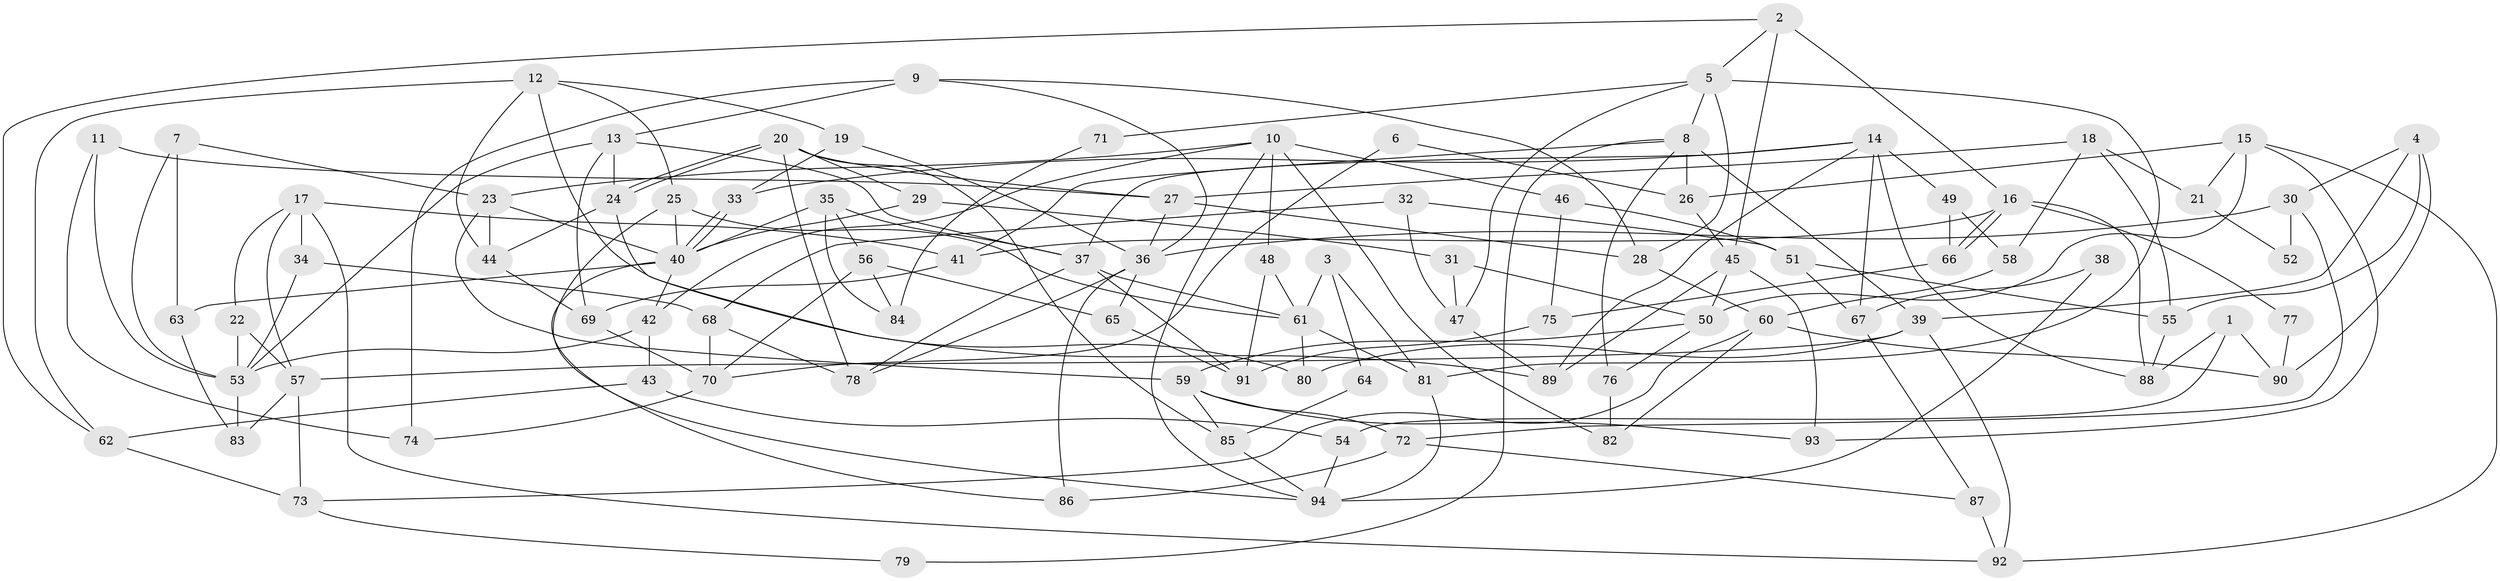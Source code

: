 // Generated by graph-tools (version 1.1) at 2025/02/03/09/25 03:02:09]
// undirected, 94 vertices, 188 edges
graph export_dot {
graph [start="1"]
  node [color=gray90,style=filled];
  1;
  2;
  3;
  4;
  5;
  6;
  7;
  8;
  9;
  10;
  11;
  12;
  13;
  14;
  15;
  16;
  17;
  18;
  19;
  20;
  21;
  22;
  23;
  24;
  25;
  26;
  27;
  28;
  29;
  30;
  31;
  32;
  33;
  34;
  35;
  36;
  37;
  38;
  39;
  40;
  41;
  42;
  43;
  44;
  45;
  46;
  47;
  48;
  49;
  50;
  51;
  52;
  53;
  54;
  55;
  56;
  57;
  58;
  59;
  60;
  61;
  62;
  63;
  64;
  65;
  66;
  67;
  68;
  69;
  70;
  71;
  72;
  73;
  74;
  75;
  76;
  77;
  78;
  79;
  80;
  81;
  82;
  83;
  84;
  85;
  86;
  87;
  88;
  89;
  90;
  91;
  92;
  93;
  94;
  1 -- 88;
  1 -- 90;
  1 -- 54;
  2 -- 16;
  2 -- 5;
  2 -- 45;
  2 -- 62;
  3 -- 81;
  3 -- 61;
  3 -- 64;
  4 -- 30;
  4 -- 39;
  4 -- 55;
  4 -- 90;
  5 -- 8;
  5 -- 81;
  5 -- 28;
  5 -- 47;
  5 -- 71;
  6 -- 70;
  6 -- 26;
  7 -- 23;
  7 -- 63;
  7 -- 53;
  8 -- 26;
  8 -- 41;
  8 -- 39;
  8 -- 76;
  8 -- 79;
  9 -- 13;
  9 -- 28;
  9 -- 36;
  9 -- 74;
  10 -- 23;
  10 -- 94;
  10 -- 42;
  10 -- 46;
  10 -- 48;
  10 -- 82;
  11 -- 53;
  11 -- 27;
  11 -- 74;
  12 -- 19;
  12 -- 89;
  12 -- 25;
  12 -- 44;
  12 -- 62;
  13 -- 53;
  13 -- 37;
  13 -- 24;
  13 -- 69;
  14 -- 88;
  14 -- 37;
  14 -- 33;
  14 -- 49;
  14 -- 67;
  14 -- 89;
  15 -- 93;
  15 -- 50;
  15 -- 21;
  15 -- 26;
  15 -- 92;
  16 -- 41;
  16 -- 66;
  16 -- 66;
  16 -- 77;
  16 -- 88;
  17 -- 92;
  17 -- 34;
  17 -- 22;
  17 -- 41;
  17 -- 57;
  18 -- 55;
  18 -- 27;
  18 -- 21;
  18 -- 58;
  19 -- 36;
  19 -- 33;
  20 -- 24;
  20 -- 24;
  20 -- 85;
  20 -- 27;
  20 -- 29;
  20 -- 78;
  21 -- 52;
  22 -- 53;
  22 -- 57;
  23 -- 44;
  23 -- 40;
  23 -- 59;
  24 -- 44;
  24 -- 80;
  25 -- 61;
  25 -- 40;
  25 -- 94;
  26 -- 45;
  27 -- 36;
  27 -- 28;
  28 -- 60;
  29 -- 40;
  29 -- 31;
  30 -- 36;
  30 -- 72;
  30 -- 52;
  31 -- 47;
  31 -- 50;
  32 -- 47;
  32 -- 68;
  32 -- 51;
  33 -- 40;
  33 -- 40;
  34 -- 68;
  34 -- 53;
  35 -- 56;
  35 -- 40;
  35 -- 37;
  35 -- 84;
  36 -- 86;
  36 -- 65;
  36 -- 78;
  37 -- 78;
  37 -- 61;
  37 -- 91;
  38 -- 67;
  38 -- 94;
  39 -- 57;
  39 -- 80;
  39 -- 92;
  40 -- 42;
  40 -- 63;
  40 -- 86;
  41 -- 69;
  42 -- 43;
  42 -- 53;
  43 -- 62;
  43 -- 54;
  44 -- 69;
  45 -- 50;
  45 -- 89;
  45 -- 93;
  46 -- 75;
  46 -- 51;
  47 -- 89;
  48 -- 61;
  48 -- 91;
  49 -- 58;
  49 -- 66;
  50 -- 76;
  50 -- 59;
  51 -- 55;
  51 -- 67;
  53 -- 83;
  54 -- 94;
  55 -- 88;
  56 -- 65;
  56 -- 70;
  56 -- 84;
  57 -- 73;
  57 -- 83;
  58 -- 60;
  59 -- 72;
  59 -- 85;
  59 -- 93;
  60 -- 73;
  60 -- 82;
  60 -- 90;
  61 -- 80;
  61 -- 81;
  62 -- 73;
  63 -- 83;
  64 -- 85;
  65 -- 91;
  66 -- 75;
  67 -- 87;
  68 -- 70;
  68 -- 78;
  69 -- 70;
  70 -- 74;
  71 -- 84;
  72 -- 87;
  72 -- 86;
  73 -- 79;
  75 -- 91;
  76 -- 82;
  77 -- 90;
  81 -- 94;
  85 -- 94;
  87 -- 92;
}
